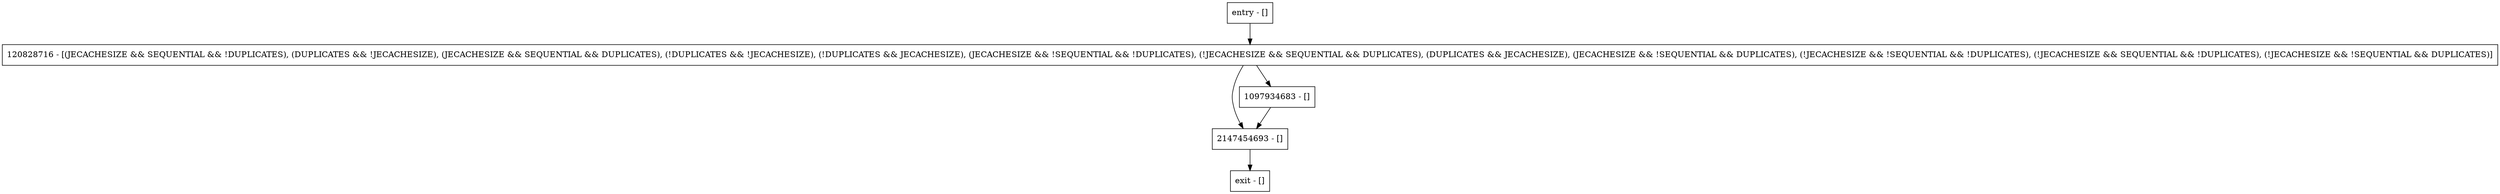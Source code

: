 digraph releaseBIN {
node [shape=record];
entry [label="entry - []"];
exit [label="exit - []"];
120828716 [label="120828716 - [(JECACHESIZE && SEQUENTIAL && !DUPLICATES), (DUPLICATES && !JECACHESIZE), (JECACHESIZE && SEQUENTIAL && DUPLICATES), (!DUPLICATES && !JECACHESIZE), (!DUPLICATES && JECACHESIZE), (JECACHESIZE && !SEQUENTIAL && !DUPLICATES), (!JECACHESIZE && SEQUENTIAL && DUPLICATES), (DUPLICATES && JECACHESIZE), (JECACHESIZE && !SEQUENTIAL && DUPLICATES), (!JECACHESIZE && !SEQUENTIAL && !DUPLICATES), (!JECACHESIZE && SEQUENTIAL && !DUPLICATES), (!JECACHESIZE && !SEQUENTIAL && DUPLICATES)]"];
2147454693 [label="2147454693 - []"];
1097934683 [label="1097934683 - []"];
entry;
exit;
entry -> 120828716;
120828716 -> 2147454693;
120828716 -> 1097934683;
2147454693 -> exit;
1097934683 -> 2147454693;
}
